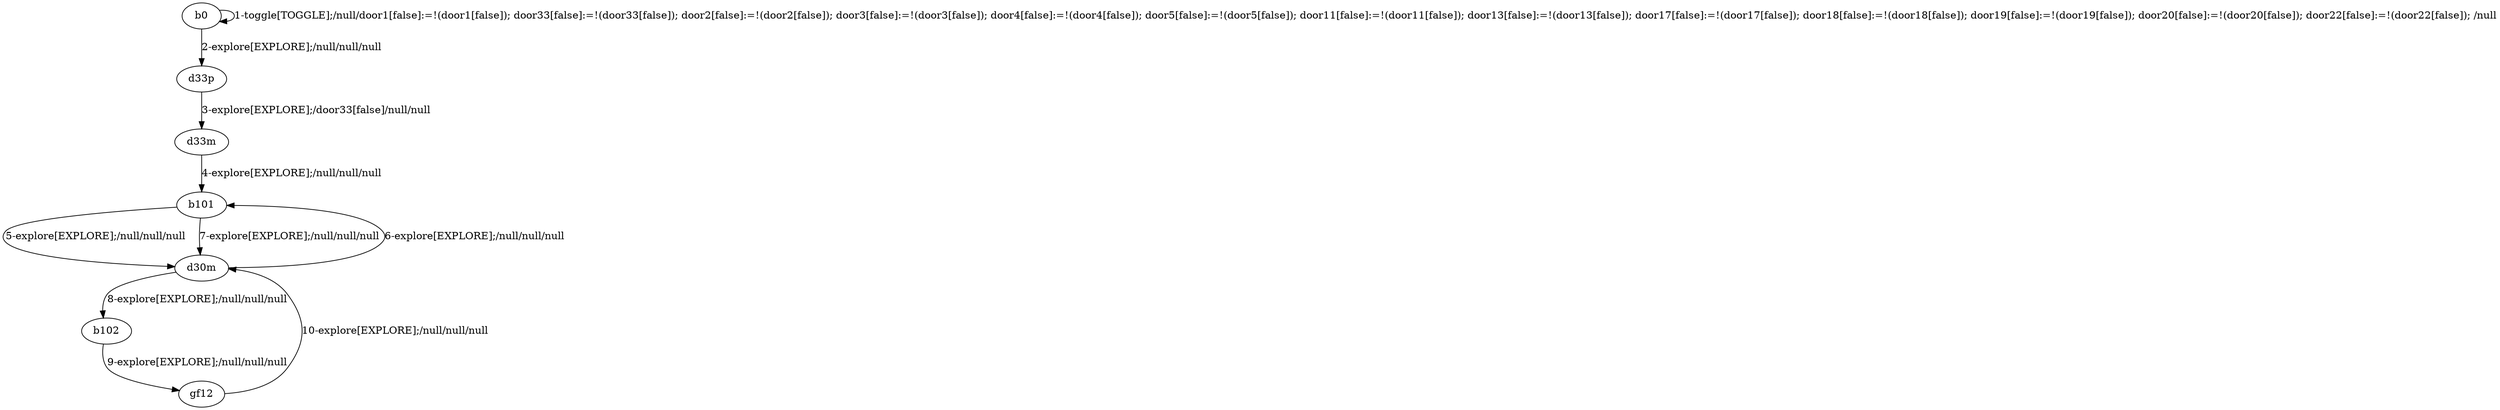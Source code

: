 # Total number of goals covered by this test: 2
# d30m --> b101
# gf12 --> d30m

digraph g {
"b0" -> "b0" [label = "1-toggle[TOGGLE];/null/door1[false]:=!(door1[false]); door33[false]:=!(door33[false]); door2[false]:=!(door2[false]); door3[false]:=!(door3[false]); door4[false]:=!(door4[false]); door5[false]:=!(door5[false]); door11[false]:=!(door11[false]); door13[false]:=!(door13[false]); door17[false]:=!(door17[false]); door18[false]:=!(door18[false]); door19[false]:=!(door19[false]); door20[false]:=!(door20[false]); door22[false]:=!(door22[false]); /null"];
"b0" -> "d33p" [label = "2-explore[EXPLORE];/null/null/null"];
"d33p" -> "d33m" [label = "3-explore[EXPLORE];/door33[false]/null/null"];
"d33m" -> "b101" [label = "4-explore[EXPLORE];/null/null/null"];
"b101" -> "d30m" [label = "5-explore[EXPLORE];/null/null/null"];
"d30m" -> "b101" [label = "6-explore[EXPLORE];/null/null/null"];
"b101" -> "d30m" [label = "7-explore[EXPLORE];/null/null/null"];
"d30m" -> "b102" [label = "8-explore[EXPLORE];/null/null/null"];
"b102" -> "gf12" [label = "9-explore[EXPLORE];/null/null/null"];
"gf12" -> "d30m" [label = "10-explore[EXPLORE];/null/null/null"];
}